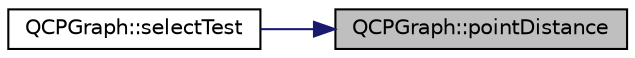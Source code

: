 digraph "QCPGraph::pointDistance"
{
 // LATEX_PDF_SIZE
  edge [fontname="Helvetica",fontsize="10",labelfontname="Helvetica",labelfontsize="10"];
  node [fontname="Helvetica",fontsize="10",shape=record];
  rankdir="RL";
  Node1 [label="QCPGraph::pointDistance",height=0.2,width=0.4,color="black", fillcolor="grey75", style="filled", fontcolor="black",tooltip=" "];
  Node1 -> Node2 [dir="back",color="midnightblue",fontsize="10",style="solid",fontname="Helvetica"];
  Node2 [label="QCPGraph::selectTest",height=0.2,width=0.4,color="black", fillcolor="white", style="filled",URL="$classQCPGraph.html#af524307eacb919827b88233ef7449ce3",tooltip=" "];
}
